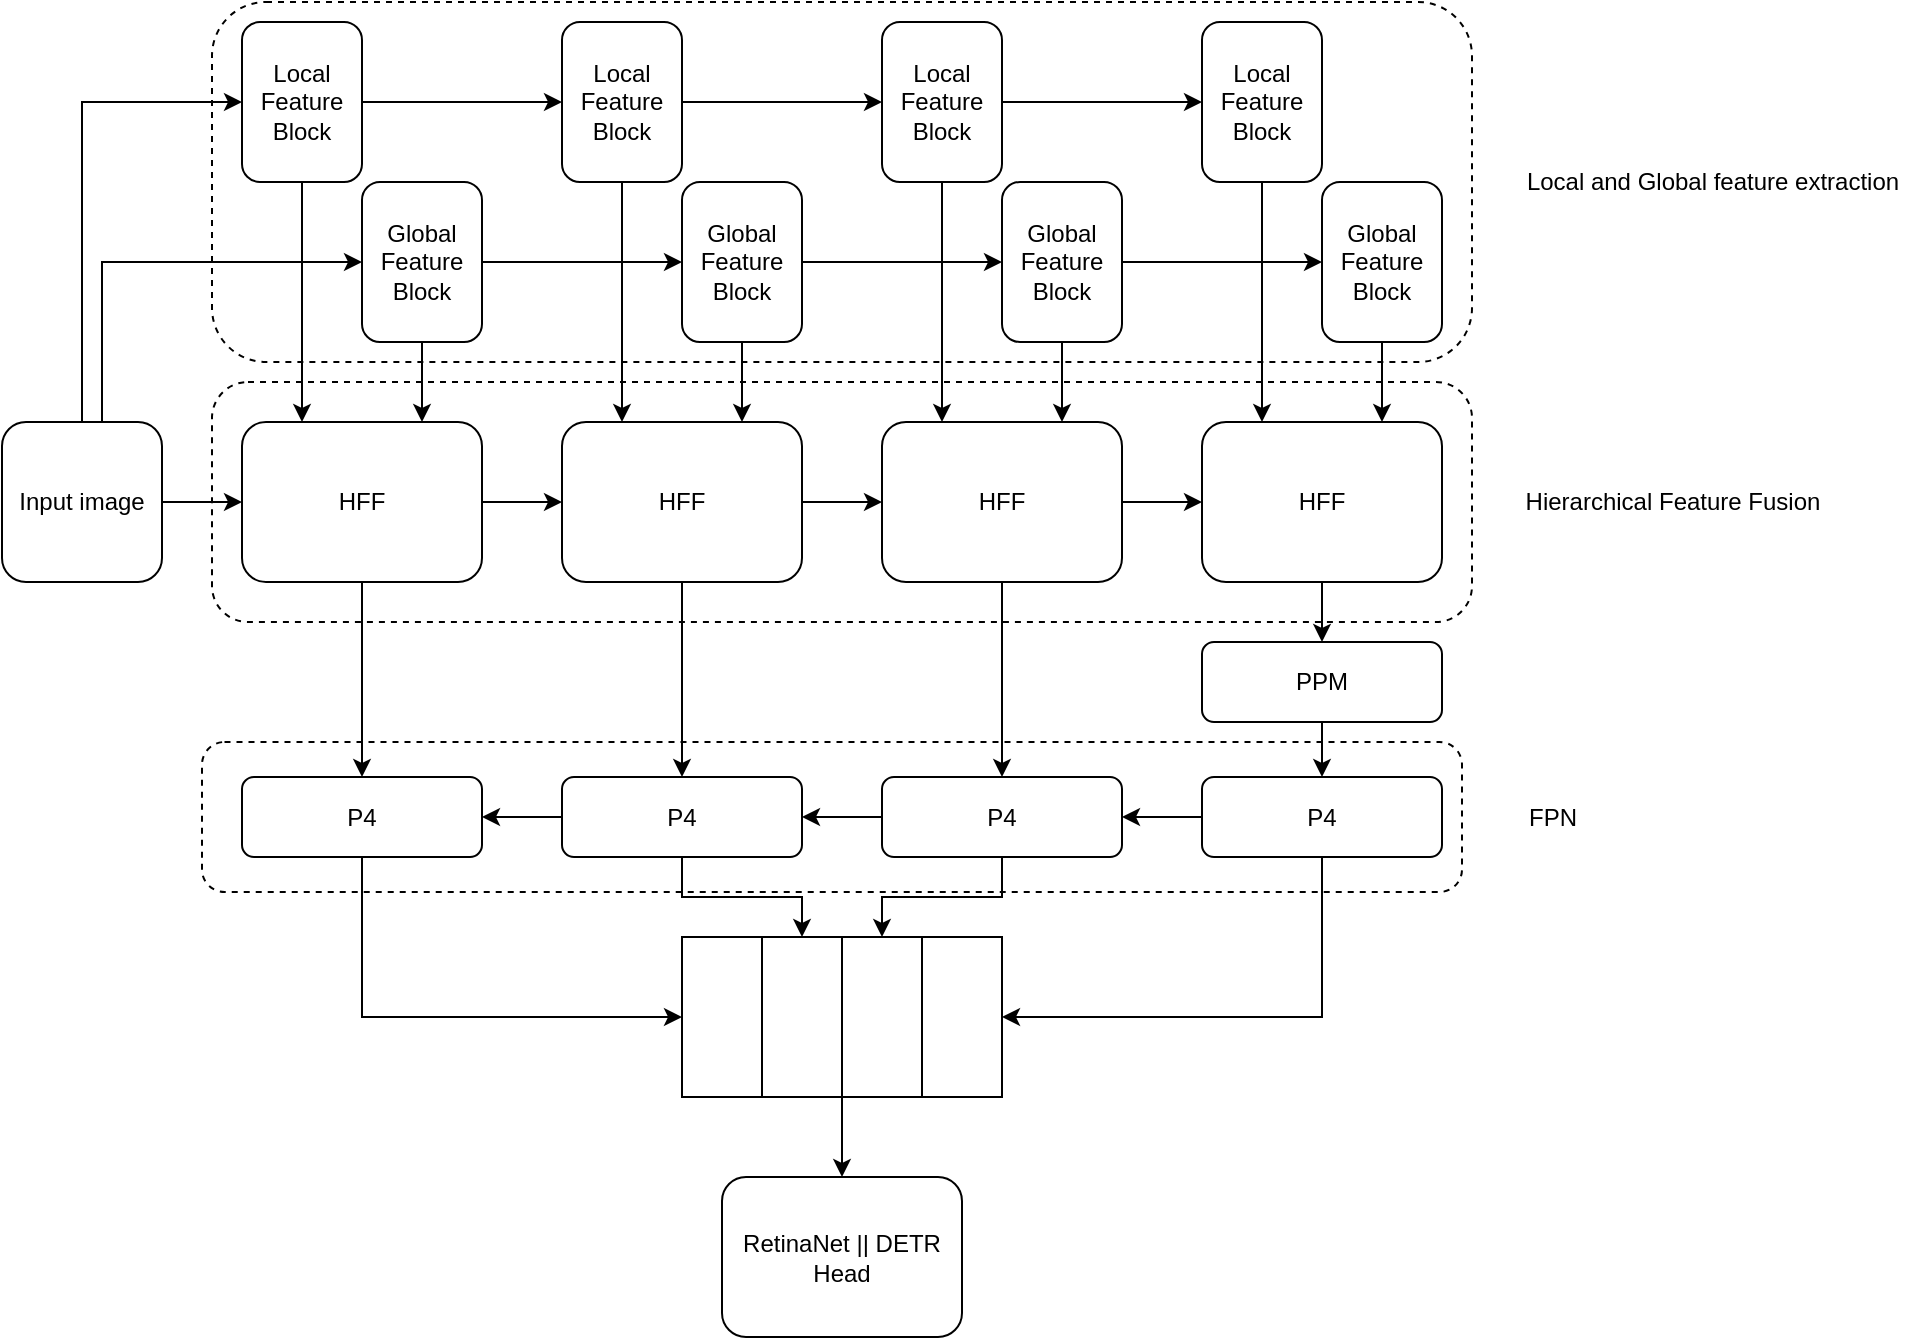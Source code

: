 <mxfile version="26.0.16">
  <diagram name="Page-1" id="UyleXACMuNepjbhf13bg">
    <mxGraphModel dx="1426" dy="781" grid="1" gridSize="10" guides="1" tooltips="1" connect="1" arrows="1" fold="1" page="1" pageScale="1" pageWidth="850" pageHeight="1100" math="0" shadow="0">
      <root>
        <mxCell id="0" />
        <mxCell id="1" parent="0" />
        <mxCell id="NMK4zdJD5FZN81tARBZl-55" value="" style="rounded=1;whiteSpace=wrap;html=1;fillColor=none;dashed=1;" parent="1" vertex="1">
          <mxGeometry x="225" y="380" width="630" height="120" as="geometry" />
        </mxCell>
        <mxCell id="NMK4zdJD5FZN81tARBZl-14" style="edgeStyle=orthogonalEdgeStyle;rounded=0;orthogonalLoop=1;jettySize=auto;html=1;entryX=0;entryY=0.5;entryDx=0;entryDy=0;" parent="1" source="NMK4zdJD5FZN81tARBZl-1" target="NMK4zdJD5FZN81tARBZl-12" edge="1">
          <mxGeometry relative="1" as="geometry">
            <Array as="points">
              <mxPoint x="160" y="240" />
            </Array>
          </mxGeometry>
        </mxCell>
        <mxCell id="NMK4zdJD5FZN81tARBZl-24" style="edgeStyle=orthogonalEdgeStyle;rounded=0;orthogonalLoop=1;jettySize=auto;html=1;entryX=0;entryY=0.5;entryDx=0;entryDy=0;" parent="1" source="NMK4zdJD5FZN81tARBZl-1" target="NMK4zdJD5FZN81tARBZl-6" edge="1">
          <mxGeometry relative="1" as="geometry">
            <Array as="points">
              <mxPoint x="170" y="320" />
            </Array>
          </mxGeometry>
        </mxCell>
        <mxCell id="NMK4zdJD5FZN81tARBZl-69" value="" style="edgeStyle=orthogonalEdgeStyle;rounded=0;orthogonalLoop=1;jettySize=auto;html=1;" parent="1" source="NMK4zdJD5FZN81tARBZl-1" target="NMK4zdJD5FZN81tARBZl-2" edge="1">
          <mxGeometry relative="1" as="geometry" />
        </mxCell>
        <mxCell id="NMK4zdJD5FZN81tARBZl-1" value="Input image" style="rounded=1;whiteSpace=wrap;html=1;" parent="1" vertex="1">
          <mxGeometry x="120" y="400" width="80" height="80" as="geometry" />
        </mxCell>
        <mxCell id="NMK4zdJD5FZN81tARBZl-40" style="edgeStyle=orthogonalEdgeStyle;rounded=0;orthogonalLoop=1;jettySize=auto;html=1;entryX=0.5;entryY=0;entryDx=0;entryDy=0;" parent="1" source="NMK4zdJD5FZN81tARBZl-2" target="NMK4zdJD5FZN81tARBZl-35" edge="1">
          <mxGeometry relative="1" as="geometry" />
        </mxCell>
        <mxCell id="NMK4zdJD5FZN81tARBZl-66" value="" style="edgeStyle=orthogonalEdgeStyle;rounded=0;orthogonalLoop=1;jettySize=auto;html=1;" parent="1" source="NMK4zdJD5FZN81tARBZl-2" target="NMK4zdJD5FZN81tARBZl-3" edge="1">
          <mxGeometry relative="1" as="geometry" />
        </mxCell>
        <mxCell id="NMK4zdJD5FZN81tARBZl-2" value="HFF" style="rounded=1;whiteSpace=wrap;html=1;" parent="1" vertex="1">
          <mxGeometry x="240" y="400" width="120" height="80" as="geometry" />
        </mxCell>
        <mxCell id="NMK4zdJD5FZN81tARBZl-39" style="edgeStyle=orthogonalEdgeStyle;rounded=0;orthogonalLoop=1;jettySize=auto;html=1;entryX=0.5;entryY=0;entryDx=0;entryDy=0;" parent="1" source="NMK4zdJD5FZN81tARBZl-3" target="NMK4zdJD5FZN81tARBZl-34" edge="1">
          <mxGeometry relative="1" as="geometry" />
        </mxCell>
        <mxCell id="NMK4zdJD5FZN81tARBZl-67" value="" style="edgeStyle=orthogonalEdgeStyle;rounded=0;orthogonalLoop=1;jettySize=auto;html=1;" parent="1" source="NMK4zdJD5FZN81tARBZl-3" target="NMK4zdJD5FZN81tARBZl-4" edge="1">
          <mxGeometry relative="1" as="geometry" />
        </mxCell>
        <mxCell id="NMK4zdJD5FZN81tARBZl-3" value="HFF" style="rounded=1;whiteSpace=wrap;html=1;" parent="1" vertex="1">
          <mxGeometry x="400" y="400" width="120" height="80" as="geometry" />
        </mxCell>
        <mxCell id="NMK4zdJD5FZN81tARBZl-41" style="edgeStyle=orthogonalEdgeStyle;rounded=0;orthogonalLoop=1;jettySize=auto;html=1;entryX=0.5;entryY=0;entryDx=0;entryDy=0;" parent="1" source="NMK4zdJD5FZN81tARBZl-4" target="NMK4zdJD5FZN81tARBZl-33" edge="1">
          <mxGeometry relative="1" as="geometry" />
        </mxCell>
        <mxCell id="NMK4zdJD5FZN81tARBZl-68" value="" style="edgeStyle=orthogonalEdgeStyle;rounded=0;orthogonalLoop=1;jettySize=auto;html=1;" parent="1" source="NMK4zdJD5FZN81tARBZl-4" target="NMK4zdJD5FZN81tARBZl-5" edge="1">
          <mxGeometry relative="1" as="geometry" />
        </mxCell>
        <mxCell id="NMK4zdJD5FZN81tARBZl-4" value="HFF" style="rounded=1;whiteSpace=wrap;html=1;" parent="1" vertex="1">
          <mxGeometry x="560" y="400" width="120" height="80" as="geometry" />
        </mxCell>
        <mxCell id="NMK4zdJD5FZN81tARBZl-42" style="edgeStyle=orthogonalEdgeStyle;rounded=0;orthogonalLoop=1;jettySize=auto;html=1;entryX=0.5;entryY=0;entryDx=0;entryDy=0;" parent="1" source="NMK4zdJD5FZN81tARBZl-5" target="NMK4zdJD5FZN81tARBZl-30" edge="1">
          <mxGeometry relative="1" as="geometry" />
        </mxCell>
        <mxCell id="NMK4zdJD5FZN81tARBZl-5" value="HFF" style="rounded=1;whiteSpace=wrap;html=1;" parent="1" vertex="1">
          <mxGeometry x="720" y="400" width="120" height="80" as="geometry" />
        </mxCell>
        <mxCell id="NMK4zdJD5FZN81tARBZl-16" style="edgeStyle=orthogonalEdgeStyle;rounded=0;orthogonalLoop=1;jettySize=auto;html=1;entryX=0.75;entryY=0;entryDx=0;entryDy=0;" parent="1" source="NMK4zdJD5FZN81tARBZl-6" target="NMK4zdJD5FZN81tARBZl-2" edge="1">
          <mxGeometry relative="1" as="geometry" />
        </mxCell>
        <mxCell id="NMK4zdJD5FZN81tARBZl-25" style="edgeStyle=orthogonalEdgeStyle;rounded=0;orthogonalLoop=1;jettySize=auto;html=1;entryX=0;entryY=0.5;entryDx=0;entryDy=0;" parent="1" source="NMK4zdJD5FZN81tARBZl-6" target="NMK4zdJD5FZN81tARBZl-7" edge="1">
          <mxGeometry relative="1" as="geometry" />
        </mxCell>
        <mxCell id="NMK4zdJD5FZN81tARBZl-6" value="Global Feature Block" style="rounded=1;whiteSpace=wrap;html=1;" parent="1" vertex="1">
          <mxGeometry x="300" y="280" width="60" height="80" as="geometry" />
        </mxCell>
        <mxCell id="NMK4zdJD5FZN81tARBZl-18" style="edgeStyle=orthogonalEdgeStyle;rounded=0;orthogonalLoop=1;jettySize=auto;html=1;entryX=0.75;entryY=0;entryDx=0;entryDy=0;" parent="1" source="NMK4zdJD5FZN81tARBZl-7" target="NMK4zdJD5FZN81tARBZl-3" edge="1">
          <mxGeometry relative="1" as="geometry" />
        </mxCell>
        <mxCell id="NMK4zdJD5FZN81tARBZl-26" style="edgeStyle=orthogonalEdgeStyle;rounded=0;orthogonalLoop=1;jettySize=auto;html=1;entryX=0;entryY=0.5;entryDx=0;entryDy=0;" parent="1" source="NMK4zdJD5FZN81tARBZl-7" target="NMK4zdJD5FZN81tARBZl-9" edge="1">
          <mxGeometry relative="1" as="geometry" />
        </mxCell>
        <mxCell id="NMK4zdJD5FZN81tARBZl-7" value="Global Feature Block" style="rounded=1;whiteSpace=wrap;html=1;" parent="1" vertex="1">
          <mxGeometry x="460" y="280" width="60" height="80" as="geometry" />
        </mxCell>
        <mxCell id="NMK4zdJD5FZN81tARBZl-22" style="edgeStyle=orthogonalEdgeStyle;rounded=0;orthogonalLoop=1;jettySize=auto;html=1;entryX=0.75;entryY=0;entryDx=0;entryDy=0;" parent="1" source="NMK4zdJD5FZN81tARBZl-8" target="NMK4zdJD5FZN81tARBZl-5" edge="1">
          <mxGeometry relative="1" as="geometry" />
        </mxCell>
        <mxCell id="NMK4zdJD5FZN81tARBZl-8" value="Global Feature Block" style="rounded=1;whiteSpace=wrap;html=1;" parent="1" vertex="1">
          <mxGeometry x="780" y="280" width="60" height="80" as="geometry" />
        </mxCell>
        <mxCell id="NMK4zdJD5FZN81tARBZl-20" style="edgeStyle=orthogonalEdgeStyle;rounded=0;orthogonalLoop=1;jettySize=auto;html=1;entryX=0.75;entryY=0;entryDx=0;entryDy=0;" parent="1" source="NMK4zdJD5FZN81tARBZl-9" target="NMK4zdJD5FZN81tARBZl-4" edge="1">
          <mxGeometry relative="1" as="geometry" />
        </mxCell>
        <mxCell id="NMK4zdJD5FZN81tARBZl-27" value="" style="edgeStyle=orthogonalEdgeStyle;rounded=0;orthogonalLoop=1;jettySize=auto;html=1;" parent="1" source="NMK4zdJD5FZN81tARBZl-9" target="NMK4zdJD5FZN81tARBZl-8" edge="1">
          <mxGeometry relative="1" as="geometry" />
        </mxCell>
        <mxCell id="NMK4zdJD5FZN81tARBZl-9" value="Global Feature Block" style="rounded=1;whiteSpace=wrap;html=1;" parent="1" vertex="1">
          <mxGeometry x="620" y="280" width="60" height="80" as="geometry" />
        </mxCell>
        <mxCell id="NMK4zdJD5FZN81tARBZl-21" style="edgeStyle=orthogonalEdgeStyle;rounded=0;orthogonalLoop=1;jettySize=auto;html=1;entryX=0.25;entryY=0;entryDx=0;entryDy=0;" parent="1" source="NMK4zdJD5FZN81tARBZl-10" target="NMK4zdJD5FZN81tARBZl-5" edge="1">
          <mxGeometry relative="1" as="geometry" />
        </mxCell>
        <mxCell id="NMK4zdJD5FZN81tARBZl-10" value="Local Feature Block" style="rounded=1;whiteSpace=wrap;html=1;" parent="1" vertex="1">
          <mxGeometry x="720" y="200" width="60" height="80" as="geometry" />
        </mxCell>
        <mxCell id="NMK4zdJD5FZN81tARBZl-19" style="edgeStyle=orthogonalEdgeStyle;rounded=0;orthogonalLoop=1;jettySize=auto;html=1;entryX=0.25;entryY=0;entryDx=0;entryDy=0;" parent="1" source="NMK4zdJD5FZN81tARBZl-11" target="NMK4zdJD5FZN81tARBZl-4" edge="1">
          <mxGeometry relative="1" as="geometry" />
        </mxCell>
        <mxCell id="NMK4zdJD5FZN81tARBZl-29" value="" style="edgeStyle=orthogonalEdgeStyle;rounded=0;orthogonalLoop=1;jettySize=auto;html=1;" parent="1" source="NMK4zdJD5FZN81tARBZl-11" target="NMK4zdJD5FZN81tARBZl-10" edge="1">
          <mxGeometry relative="1" as="geometry" />
        </mxCell>
        <mxCell id="NMK4zdJD5FZN81tARBZl-11" value="Local Feature Block" style="rounded=1;whiteSpace=wrap;html=1;" parent="1" vertex="1">
          <mxGeometry x="560" y="200" width="60" height="80" as="geometry" />
        </mxCell>
        <mxCell id="NMK4zdJD5FZN81tARBZl-15" style="edgeStyle=orthogonalEdgeStyle;rounded=0;orthogonalLoop=1;jettySize=auto;html=1;entryX=0.25;entryY=0;entryDx=0;entryDy=0;" parent="1" source="NMK4zdJD5FZN81tARBZl-12" target="NMK4zdJD5FZN81tARBZl-2" edge="1">
          <mxGeometry relative="1" as="geometry" />
        </mxCell>
        <mxCell id="NMK4zdJD5FZN81tARBZl-23" style="edgeStyle=orthogonalEdgeStyle;rounded=0;orthogonalLoop=1;jettySize=auto;html=1;entryX=0;entryY=0.5;entryDx=0;entryDy=0;" parent="1" source="NMK4zdJD5FZN81tARBZl-12" target="NMK4zdJD5FZN81tARBZl-13" edge="1">
          <mxGeometry relative="1" as="geometry" />
        </mxCell>
        <mxCell id="NMK4zdJD5FZN81tARBZl-12" value="Local Feature Block" style="rounded=1;whiteSpace=wrap;html=1;" parent="1" vertex="1">
          <mxGeometry x="240" y="200" width="60" height="80" as="geometry" />
        </mxCell>
        <mxCell id="NMK4zdJD5FZN81tARBZl-17" style="edgeStyle=orthogonalEdgeStyle;rounded=0;orthogonalLoop=1;jettySize=auto;html=1;entryX=0.25;entryY=0;entryDx=0;entryDy=0;" parent="1" source="NMK4zdJD5FZN81tARBZl-13" target="NMK4zdJD5FZN81tARBZl-3" edge="1">
          <mxGeometry relative="1" as="geometry" />
        </mxCell>
        <mxCell id="NMK4zdJD5FZN81tARBZl-28" value="" style="edgeStyle=orthogonalEdgeStyle;rounded=0;orthogonalLoop=1;jettySize=auto;html=1;" parent="1" source="NMK4zdJD5FZN81tARBZl-13" target="NMK4zdJD5FZN81tARBZl-11" edge="1">
          <mxGeometry relative="1" as="geometry" />
        </mxCell>
        <mxCell id="NMK4zdJD5FZN81tARBZl-13" value="Local Feature Block" style="rounded=1;whiteSpace=wrap;html=1;" parent="1" vertex="1">
          <mxGeometry x="400" y="200" width="60" height="80" as="geometry" />
        </mxCell>
        <mxCell id="NMK4zdJD5FZN81tARBZl-43" value="" style="edgeStyle=orthogonalEdgeStyle;rounded=0;orthogonalLoop=1;jettySize=auto;html=1;" parent="1" source="NMK4zdJD5FZN81tARBZl-30" target="NMK4zdJD5FZN81tARBZl-31" edge="1">
          <mxGeometry relative="1" as="geometry" />
        </mxCell>
        <mxCell id="NMK4zdJD5FZN81tARBZl-30" value="PPM" style="rounded=1;whiteSpace=wrap;html=1;" parent="1" vertex="1">
          <mxGeometry x="720" y="510" width="120" height="40" as="geometry" />
        </mxCell>
        <mxCell id="NMK4zdJD5FZN81tARBZl-38" value="" style="edgeStyle=orthogonalEdgeStyle;rounded=0;orthogonalLoop=1;jettySize=auto;html=1;" parent="1" source="NMK4zdJD5FZN81tARBZl-31" target="NMK4zdJD5FZN81tARBZl-33" edge="1">
          <mxGeometry relative="1" as="geometry" />
        </mxCell>
        <mxCell id="NMK4zdJD5FZN81tARBZl-52" style="edgeStyle=orthogonalEdgeStyle;rounded=0;orthogonalLoop=1;jettySize=auto;html=1;entryX=1;entryY=0.5;entryDx=0;entryDy=0;" parent="1" source="NMK4zdJD5FZN81tARBZl-31" target="NMK4zdJD5FZN81tARBZl-48" edge="1">
          <mxGeometry relative="1" as="geometry">
            <Array as="points">
              <mxPoint x="780" y="697.5" />
            </Array>
          </mxGeometry>
        </mxCell>
        <mxCell id="NMK4zdJD5FZN81tARBZl-31" value="P4" style="rounded=1;whiteSpace=wrap;html=1;" parent="1" vertex="1">
          <mxGeometry x="720" y="577.5" width="120" height="40" as="geometry" />
        </mxCell>
        <mxCell id="NMK4zdJD5FZN81tARBZl-37" value="" style="edgeStyle=orthogonalEdgeStyle;rounded=0;orthogonalLoop=1;jettySize=auto;html=1;" parent="1" source="NMK4zdJD5FZN81tARBZl-33" target="NMK4zdJD5FZN81tARBZl-34" edge="1">
          <mxGeometry relative="1" as="geometry" />
        </mxCell>
        <mxCell id="NMK4zdJD5FZN81tARBZl-51" style="edgeStyle=orthogonalEdgeStyle;rounded=0;orthogonalLoop=1;jettySize=auto;html=1;entryX=0.5;entryY=0;entryDx=0;entryDy=0;" parent="1" source="NMK4zdJD5FZN81tARBZl-33" target="NMK4zdJD5FZN81tARBZl-47" edge="1">
          <mxGeometry relative="1" as="geometry" />
        </mxCell>
        <mxCell id="NMK4zdJD5FZN81tARBZl-33" value="P4" style="rounded=1;whiteSpace=wrap;html=1;" parent="1" vertex="1">
          <mxGeometry x="560" y="577.5" width="120" height="40" as="geometry" />
        </mxCell>
        <mxCell id="NMK4zdJD5FZN81tARBZl-36" value="" style="edgeStyle=orthogonalEdgeStyle;rounded=0;orthogonalLoop=1;jettySize=auto;html=1;" parent="1" source="NMK4zdJD5FZN81tARBZl-34" target="NMK4zdJD5FZN81tARBZl-35" edge="1">
          <mxGeometry relative="1" as="geometry" />
        </mxCell>
        <mxCell id="NMK4zdJD5FZN81tARBZl-50" style="edgeStyle=orthogonalEdgeStyle;rounded=0;orthogonalLoop=1;jettySize=auto;html=1;entryX=0.5;entryY=0;entryDx=0;entryDy=0;" parent="1" source="NMK4zdJD5FZN81tARBZl-34" target="NMK4zdJD5FZN81tARBZl-46" edge="1">
          <mxGeometry relative="1" as="geometry" />
        </mxCell>
        <mxCell id="NMK4zdJD5FZN81tARBZl-34" value="P4" style="rounded=1;whiteSpace=wrap;html=1;" parent="1" vertex="1">
          <mxGeometry x="400" y="577.5" width="120" height="40" as="geometry" />
        </mxCell>
        <mxCell id="NMK4zdJD5FZN81tARBZl-49" style="edgeStyle=orthogonalEdgeStyle;rounded=0;orthogonalLoop=1;jettySize=auto;html=1;entryX=0;entryY=0.5;entryDx=0;entryDy=0;" parent="1" source="NMK4zdJD5FZN81tARBZl-35" target="NMK4zdJD5FZN81tARBZl-45" edge="1">
          <mxGeometry relative="1" as="geometry">
            <Array as="points">
              <mxPoint x="300" y="697.5" />
            </Array>
          </mxGeometry>
        </mxCell>
        <mxCell id="NMK4zdJD5FZN81tARBZl-35" value="P4" style="rounded=1;whiteSpace=wrap;html=1;" parent="1" vertex="1">
          <mxGeometry x="240" y="577.5" width="120" height="40" as="geometry" />
        </mxCell>
        <mxCell id="NMK4zdJD5FZN81tARBZl-45" value="" style="whiteSpace=wrap;html=1;" parent="1" vertex="1">
          <mxGeometry x="460" y="657.5" width="40" height="80" as="geometry" />
        </mxCell>
        <mxCell id="NMK4zdJD5FZN81tARBZl-46" value="" style="whiteSpace=wrap;html=1;" parent="1" vertex="1">
          <mxGeometry x="500" y="657.5" width="40" height="80" as="geometry" />
        </mxCell>
        <mxCell id="NMK4zdJD5FZN81tARBZl-54" value="" style="edgeStyle=orthogonalEdgeStyle;rounded=0;orthogonalLoop=1;jettySize=auto;html=1;" parent="1" source="NMK4zdJD5FZN81tARBZl-47" target="NMK4zdJD5FZN81tARBZl-53" edge="1">
          <mxGeometry relative="1" as="geometry">
            <Array as="points">
              <mxPoint x="540" y="757.5" />
              <mxPoint x="540" y="757.5" />
            </Array>
          </mxGeometry>
        </mxCell>
        <mxCell id="NMK4zdJD5FZN81tARBZl-47" value="" style="whiteSpace=wrap;html=1;" parent="1" vertex="1">
          <mxGeometry x="540" y="657.5" width="40" height="80" as="geometry" />
        </mxCell>
        <mxCell id="NMK4zdJD5FZN81tARBZl-48" value="" style="whiteSpace=wrap;html=1;" parent="1" vertex="1">
          <mxGeometry x="580" y="657.5" width="40" height="80" as="geometry" />
        </mxCell>
        <mxCell id="NMK4zdJD5FZN81tARBZl-53" value="RetinaNet || DETR&lt;div&gt;Head&lt;/div&gt;" style="rounded=1;whiteSpace=wrap;html=1;" parent="1" vertex="1">
          <mxGeometry x="480" y="777.5" width="120" height="80" as="geometry" />
        </mxCell>
        <mxCell id="NMK4zdJD5FZN81tARBZl-56" value="" style="rounded=1;whiteSpace=wrap;html=1;fillColor=none;dashed=1;" parent="1" vertex="1">
          <mxGeometry x="220" y="560" width="630" height="75" as="geometry" />
        </mxCell>
        <mxCell id="NMK4zdJD5FZN81tARBZl-57" value="" style="rounded=1;whiteSpace=wrap;html=1;fillColor=none;dashed=1;" parent="1" vertex="1">
          <mxGeometry x="225" y="190" width="630" height="180" as="geometry" />
        </mxCell>
        <mxCell id="NMK4zdJD5FZN81tARBZl-60" value="Local and Global feature extraction" style="text;html=1;align=center;verticalAlign=middle;resizable=0;points=[];autosize=1;strokeColor=none;fillColor=none;" parent="1" vertex="1">
          <mxGeometry x="870" y="265" width="210" height="30" as="geometry" />
        </mxCell>
        <mxCell id="NMK4zdJD5FZN81tARBZl-61" value="Hierarchical Feature Fusion" style="text;html=1;align=center;verticalAlign=middle;resizable=0;points=[];autosize=1;strokeColor=none;fillColor=none;" parent="1" vertex="1">
          <mxGeometry x="870" y="425" width="170" height="30" as="geometry" />
        </mxCell>
        <mxCell id="NMK4zdJD5FZN81tARBZl-62" value="FPN" style="text;html=1;align=center;verticalAlign=middle;resizable=0;points=[];autosize=1;strokeColor=none;fillColor=none;" parent="1" vertex="1">
          <mxGeometry x="870" y="582.5" width="50" height="30" as="geometry" />
        </mxCell>
      </root>
    </mxGraphModel>
  </diagram>
</mxfile>
